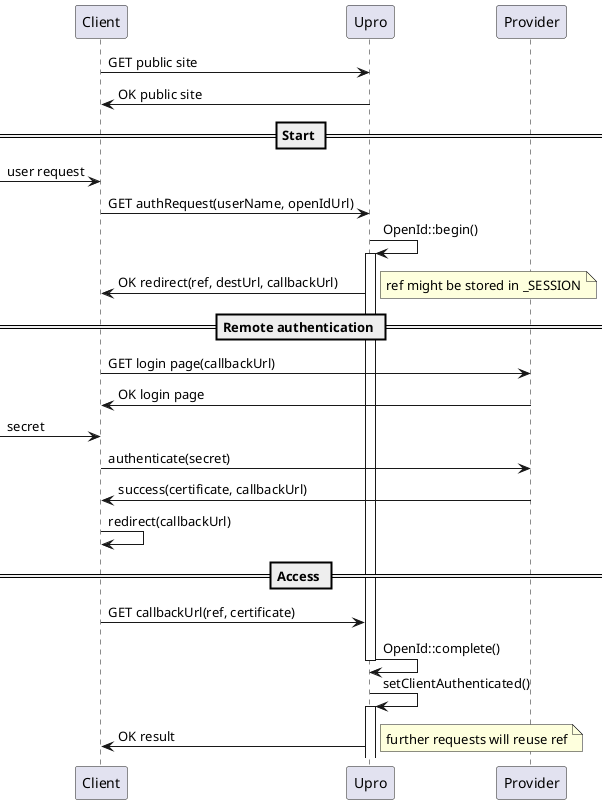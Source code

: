 @startuml

Client -> Upro: GET public site
Upro -> Client: OK public site

== Start ==
-> Client: user request
Client -> Upro: GET authRequest(userName, openIdUrl)
Upro -> Upro: OpenId::begin()
activate Upro
Upro -> Client: OK redirect(ref, destUrl, callbackUrl)
note right : ref might be stored in _SESSION 

== Remote authentication ==
Client -> Provider: GET login page(callbackUrl)
Provider -> Client: OK login page
-> Client: secret
Client -> Provider: authenticate(secret)
Provider -> Client: success(certificate, callbackUrl)
Client -> Client: redirect(callbackUrl)

== Access ==
Client -> Upro: GET callbackUrl(ref, certificate)
Upro -> Upro: OpenId::complete()
deactivate Upro
 
Upro -> Upro: setClientAuthenticated()
activate Upro
Upro -> Client: OK result
note right: further requests will reuse ref

@enduml